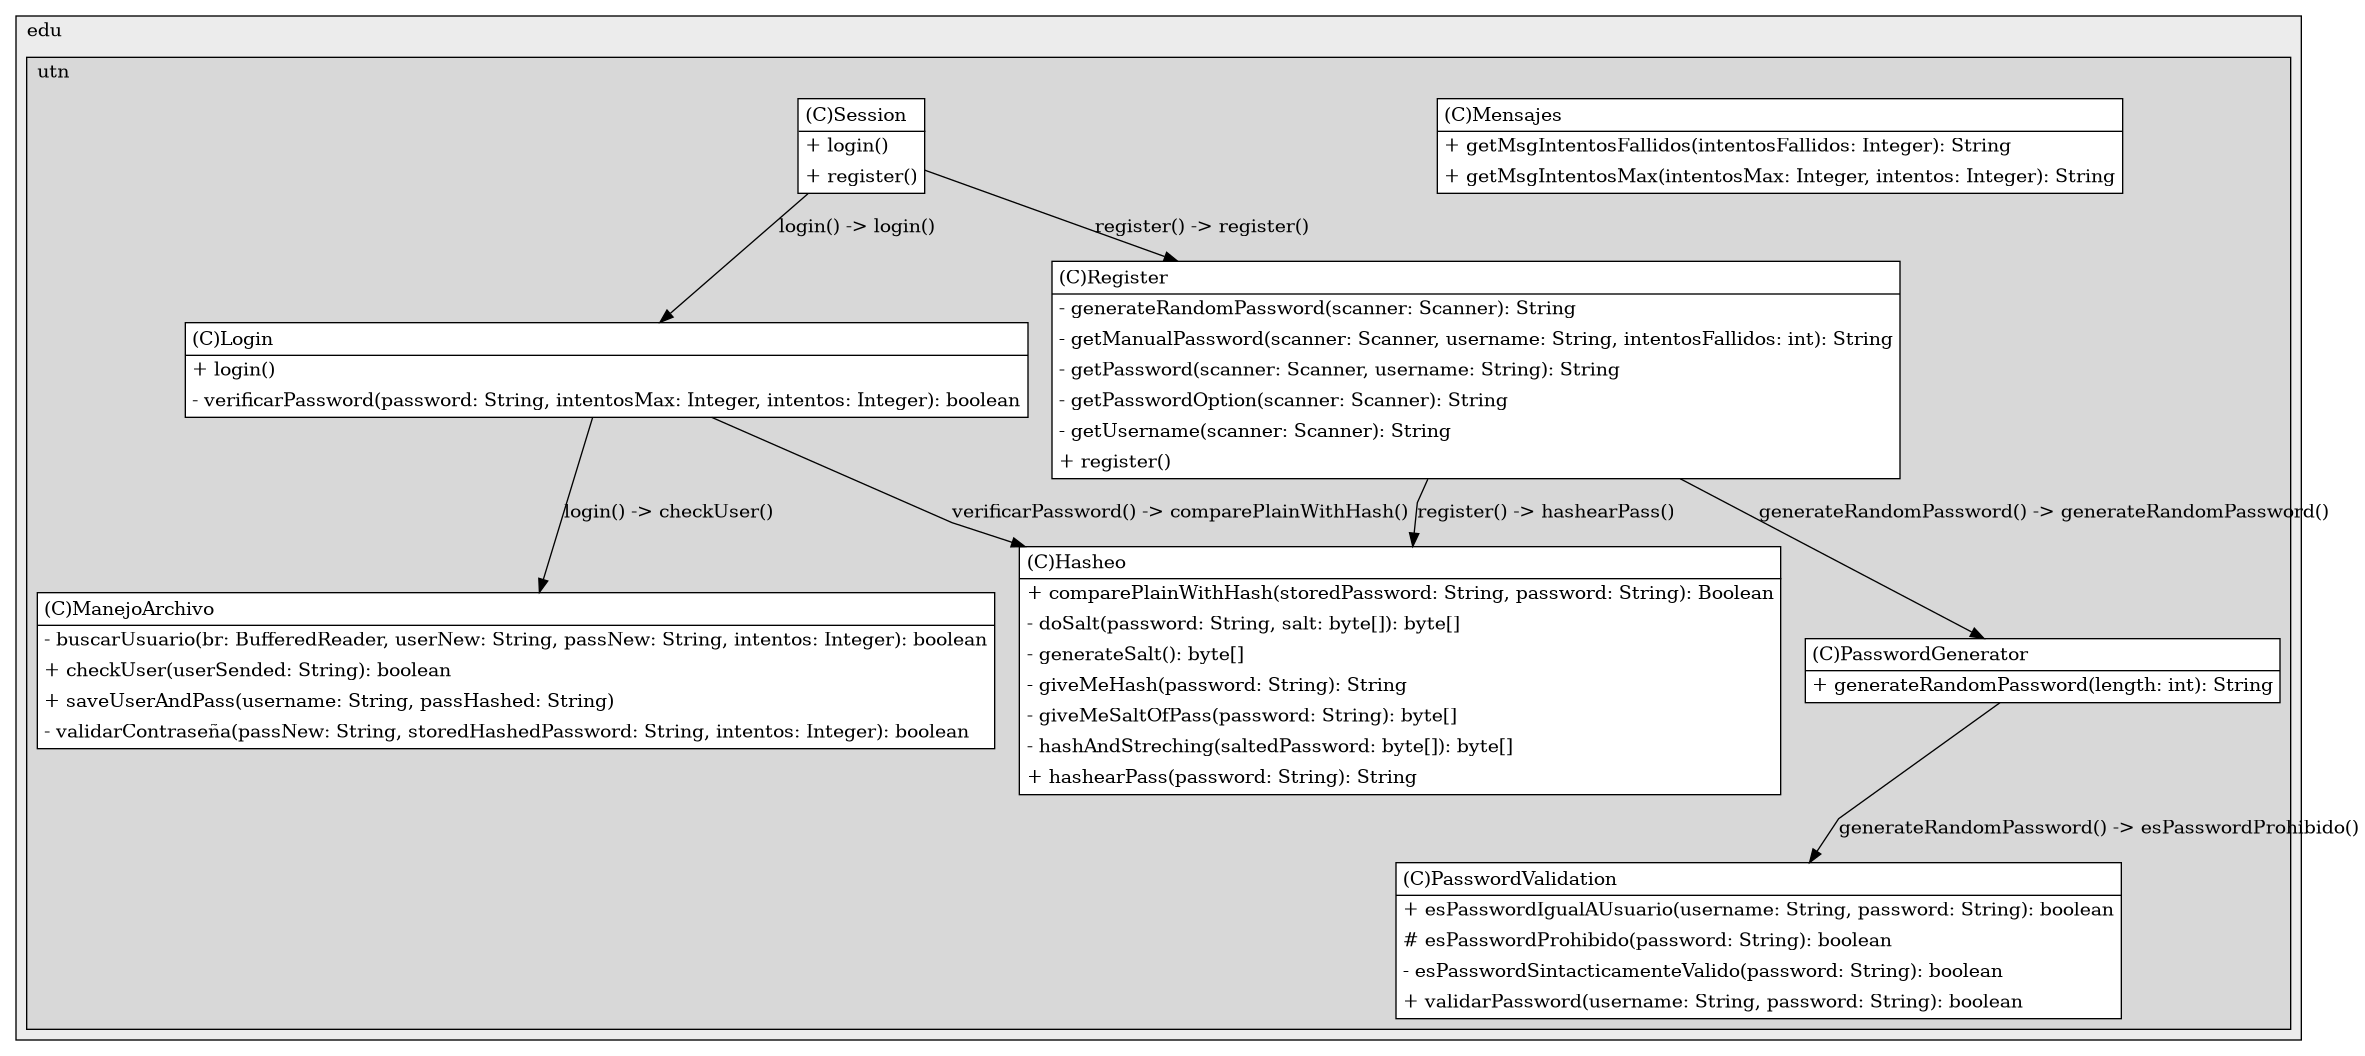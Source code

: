 @startuml

/' diagram meta data start
config=StructureConfiguration;
{
  "projectClassification": {
    "searchMode": "OpenProject", // OpenProject, AllProjects
    "includedProjects": "",
    "pathEndKeywords": "*.impl",
    "isClientPath": "",
    "isClientName": "",
    "isTestPath": "",
    "isTestName": "",
    "isMappingPath": "",
    "isMappingName": "",
    "isDataAccessPath": "",
    "isDataAccessName": "",
    "isDataStructurePath": "",
    "isDataStructureName": "",
    "isInterfaceStructuresPath": "",
    "isInterfaceStructuresName": "",
    "isEntryPointPath": "",
    "isEntryPointName": "",
    "treatFinalFieldsAsMandatory": false
  },
  "graphRestriction": {
    "classPackageExcludeFilter": "",
    "classPackageIncludeFilter": "",
    "classNameExcludeFilter": "",
    "classNameIncludeFilter": "",
    "methodNameExcludeFilter": "",
    "methodNameIncludeFilter": "",
    "removeByInheritance": "", // inheritance/annotation based filtering is done in a second step
    "removeByAnnotation": "",
    "removeByClassPackage": "", // cleanup the graph after inheritance/annotation based filtering is done
    "removeByClassName": "",
    "cutMappings": false,
    "cutEnum": true,
    "cutTests": true,
    "cutClient": true,
    "cutDataAccess": false,
    "cutInterfaceStructures": false,
    "cutDataStructures": false,
    "cutGetterAndSetter": true,
    "cutConstructors": true
  },
  "graphTraversal": {
    "forwardDepth": 6,
    "backwardDepth": 6,
    "classPackageExcludeFilter": "",
    "classPackageIncludeFilter": "",
    "classNameExcludeFilter": "",
    "classNameIncludeFilter": "",
    "methodNameExcludeFilter": "",
    "methodNameIncludeFilter": "",
    "hideMappings": false,
    "hideDataStructures": false,
    "hidePrivateMethods": true,
    "hideInterfaceCalls": true, // indirection: implementation -> interface (is hidden) -> implementation
    "onlyShowApplicationEntryPoints": false, // root node is included
    "useMethodCallsForStructureDiagram": "ForwardOnly" // ForwardOnly, BothDirections, No
  },
  "details": {
    "aggregation": "GroupByClass", // ByClass, GroupByClass, None
    "showClassGenericTypes": true,
    "showMethods": true,
    "showMethodParameterNames": true,
    "showMethodParameterTypes": true,
    "showMethodReturnType": true,
    "showPackageLevels": 2,
    "showDetailedClassStructure": true
  },
  "rootClass": "ar.edu.utn.frba.dds.Validador.Session",
  "extensionCallbackMethod": "" // qualified.class.name#methodName - signature: public static String method(String)
}
diagram meta data end '/



digraph g {
    rankdir="TB"
    splines=polyline
    

'nodes 
subgraph cluster_100278 { 
   	label=edu
	labeljust=l
	fillcolor="#ececec"
	style=filled
   
   subgraph cluster_1878955145 { 
   	label=utn
	labeljust=l
	fillcolor="#d8d8d8"
	style=filled
   
   Hasheo539222008[
	label=<<TABLE BORDER="1" CELLBORDER="0" CELLPADDING="4" CELLSPACING="0">
<TR><TD ALIGN="LEFT" >(C)Hasheo</TD></TR>
<HR/>
<TR><TD ALIGN="LEFT" >+ comparePlainWithHash(storedPassword: String, password: String): Boolean</TD></TR>
<TR><TD ALIGN="LEFT" >- doSalt(password: String, salt: byte[]): byte[]</TD></TR>
<TR><TD ALIGN="LEFT" >- generateSalt(): byte[]</TD></TR>
<TR><TD ALIGN="LEFT" >- giveMeHash(password: String): String</TD></TR>
<TR><TD ALIGN="LEFT" >- giveMeSaltOfPass(password: String): byte[]</TD></TR>
<TR><TD ALIGN="LEFT" >- hashAndStreching(saltedPassword: byte[]): byte[]</TD></TR>
<TR><TD ALIGN="LEFT" >+ hashearPass(password: String): String</TD></TR>
</TABLE>>
	style=filled
	margin=0
	shape=plaintext
	fillcolor="#FFFFFF"
];

Login539222008[
	label=<<TABLE BORDER="1" CELLBORDER="0" CELLPADDING="4" CELLSPACING="0">
<TR><TD ALIGN="LEFT" >(C)Login</TD></TR>
<HR/>
<TR><TD ALIGN="LEFT" >+ login()</TD></TR>
<TR><TD ALIGN="LEFT" >- verificarPassword(password: String, intentosMax: Integer, intentos: Integer): boolean</TD></TR>
</TABLE>>
	style=filled
	margin=0
	shape=plaintext
	fillcolor="#FFFFFF"
];

ManejoArchivo539222008[
	label=<<TABLE BORDER="1" CELLBORDER="0" CELLPADDING="4" CELLSPACING="0">
<TR><TD ALIGN="LEFT" >(C)ManejoArchivo</TD></TR>
<HR/>
<TR><TD ALIGN="LEFT" >- buscarUsuario(br: BufferedReader, userNew: String, passNew: String, intentos: Integer): boolean</TD></TR>
<TR><TD ALIGN="LEFT" >+ checkUser(userSended: String): boolean</TD></TR>
<TR><TD ALIGN="LEFT" >+ saveUserAndPass(username: String, passHashed: String)</TD></TR>
<TR><TD ALIGN="LEFT" >- validarContraseña(passNew: String, storedHashedPassword: String, intentos: Integer): boolean</TD></TR>
</TABLE>>
	style=filled
	margin=0
	shape=plaintext
	fillcolor="#FFFFFF"
];

Mensajes539222008[
	label=<<TABLE BORDER="1" CELLBORDER="0" CELLPADDING="4" CELLSPACING="0">
<TR><TD ALIGN="LEFT" >(C)Mensajes</TD></TR>
<HR/>
<TR><TD ALIGN="LEFT" >+ getMsgIntentosFallidos(intentosFallidos: Integer): String</TD></TR>
<TR><TD ALIGN="LEFT" >+ getMsgIntentosMax(intentosMax: Integer, intentos: Integer): String</TD></TR>
</TABLE>>
	style=filled
	margin=0
	shape=plaintext
	fillcolor="#FFFFFF"
];

PasswordGenerator1930737625[
	label=<<TABLE BORDER="1" CELLBORDER="0" CELLPADDING="4" CELLSPACING="0">
<TR><TD ALIGN="LEFT" >(C)PasswordGenerator</TD></TR>
<HR/>
<TR><TD ALIGN="LEFT" >+ generateRandomPassword(length: int): String</TD></TR>
</TABLE>>
	style=filled
	margin=0
	shape=plaintext
	fillcolor="#FFFFFF"
];

PasswordValidation1930737625[
	label=<<TABLE BORDER="1" CELLBORDER="0" CELLPADDING="4" CELLSPACING="0">
<TR><TD ALIGN="LEFT" >(C)PasswordValidation</TD></TR>
<HR/>
<TR><TD ALIGN="LEFT" >+ esPasswordIgualAUsuario(username: String, password: String): boolean</TD></TR>
<TR><TD ALIGN="LEFT" ># esPasswordProhibido(password: String): boolean</TD></TR>
<TR><TD ALIGN="LEFT" >- esPasswordSintacticamenteValido(password: String): boolean</TD></TR>
<TR><TD ALIGN="LEFT" >+ validarPassword(username: String, password: String): boolean</TD></TR>
</TABLE>>
	style=filled
	margin=0
	shape=plaintext
	fillcolor="#FFFFFF"
];

Register1930737625[
	label=<<TABLE BORDER="1" CELLBORDER="0" CELLPADDING="4" CELLSPACING="0">
<TR><TD ALIGN="LEFT" >(C)Register</TD></TR>
<HR/>
<TR><TD ALIGN="LEFT" >- generateRandomPassword(scanner: Scanner): String</TD></TR>
<TR><TD ALIGN="LEFT" >- getManualPassword(scanner: Scanner, username: String, intentosFallidos: int): String</TD></TR>
<TR><TD ALIGN="LEFT" >- getPassword(scanner: Scanner, username: String): String</TD></TR>
<TR><TD ALIGN="LEFT" >- getPasswordOption(scanner: Scanner): String</TD></TR>
<TR><TD ALIGN="LEFT" >- getUsername(scanner: Scanner): String</TD></TR>
<TR><TD ALIGN="LEFT" >+ register()</TD></TR>
</TABLE>>
	style=filled
	margin=0
	shape=plaintext
	fillcolor="#FFFFFF"
];

Session539222008[
	label=<<TABLE BORDER="1" CELLBORDER="0" CELLPADDING="4" CELLSPACING="0">
<TR><TD ALIGN="LEFT" >(C)Session</TD></TR>
<HR/>
<TR><TD ALIGN="LEFT" >+ login()</TD></TR>
<TR><TD ALIGN="LEFT" >+ register()</TD></TR>
</TABLE>>
	style=filled
	margin=0
	shape=plaintext
	fillcolor="#FFFFFF"
];
} 
} 

'edges    
Login539222008 -> Hasheo539222008[label="verificarPassword() -> comparePlainWithHash()"];
Login539222008 -> ManejoArchivo539222008[label="login() -> checkUser()"];
PasswordGenerator1930737625 -> PasswordValidation1930737625[label="generateRandomPassword() -> esPasswordProhibido()"];
Register1930737625 -> Hasheo539222008[label="register() -> hashearPass()"];
Register1930737625 -> PasswordGenerator1930737625[label="generateRandomPassword() -> generateRandomPassword()"];
Session539222008 -> Login539222008[label="login() -> login()"];
Session539222008 -> Register1930737625[label="register() -> register()"];
    
}
@enduml